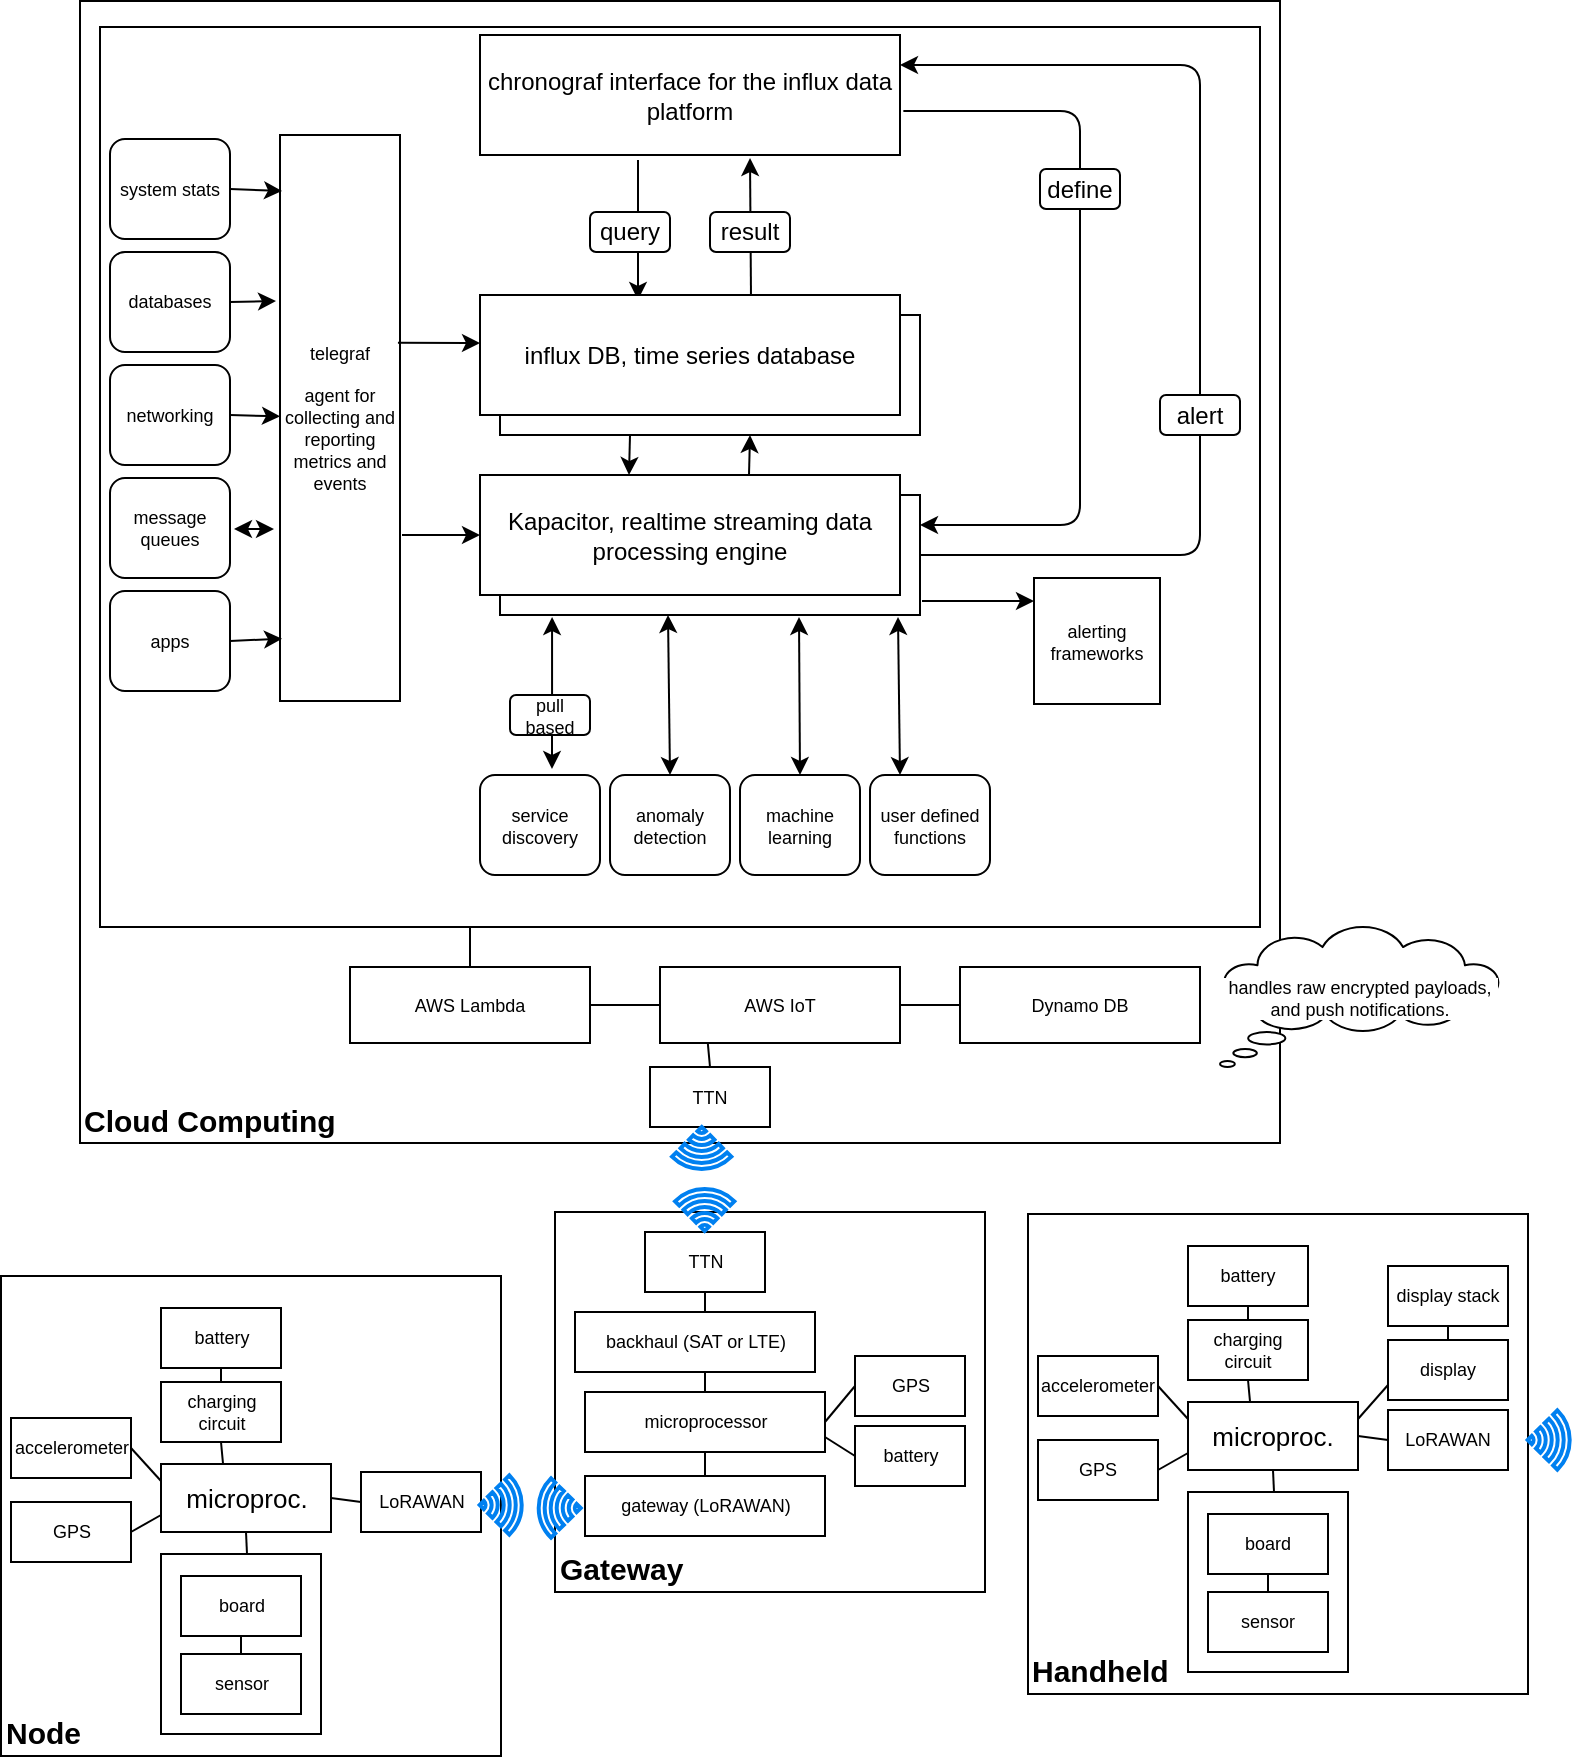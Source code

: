 <mxfile version="10.6.0" type="github"><diagram id="LBfLkd7GAzF2jn_uPN-U" name="Page-1"><mxGraphModel dx="1991" dy="1021" grid="1" gridSize="10" guides="1" tooltips="1" connect="1" arrows="1" fold="1" page="1" pageScale="1" pageWidth="850" pageHeight="1100" background="none" math="0" shadow="0"><root><mxCell id="0"/><mxCell id="1" parent="0"/><mxCell id="Sx4ujpBjZO5DujZO5g5V-101" value="&lt;div style=&quot;text-align: left; font-size: 15px;&quot;&gt;&lt;span style=&quot;font-size: 15px;&quot;&gt;Node&lt;/span&gt;&lt;/div&gt;" style="rounded=0;whiteSpace=wrap;html=1;labelBackgroundColor=#FFFFFF;fillColor=#FFFFFF;fontSize=15;align=left;verticalAlign=bottom;fontStyle=1" vertex="1" parent="1"><mxGeometry x="40.5" y="665" width="250" height="240" as="geometry"/></mxCell><mxCell id="Sx4ujpBjZO5DujZO5g5V-84" value="" style="rounded=0;whiteSpace=wrap;html=1;labelBackgroundColor=#FFFFFF;fillColor=#FFFFFF;fontSize=13;align=center;" vertex="1" parent="1"><mxGeometry x="120.5" y="804" width="80" height="90" as="geometry"/></mxCell><mxCell id="Sx4ujpBjZO5DujZO5g5V-53" value="&lt;font style=&quot;font-size: 15px&quot;&gt;Cloud Computing&lt;/font&gt;" style="rounded=0;whiteSpace=wrap;html=1;labelBackgroundColor=#FFFFFF;fillColor=#FFFFFF;fontSize=13;verticalAlign=bottom;fontStyle=1;align=left;" vertex="1" parent="1"><mxGeometry x="80" y="27.5" width="600" height="571" as="geometry"/></mxCell><mxCell id="Sx4ujpBjZO5DujZO5g5V-77" value="" style="rounded=0;whiteSpace=wrap;html=1;labelBackgroundColor=#FFFFFF;fillColor=#FFFFFF;fontSize=13;" vertex="1" parent="1"><mxGeometry x="90" y="40.5" width="580" height="450" as="geometry"/></mxCell><mxCell id="Sx4ujpBjZO5DujZO5g5V-76" value="&lt;b&gt;&lt;font style=&quot;font-size: 15px&quot;&gt;Gateway&lt;/font&gt;&lt;/b&gt;" style="rounded=0;whiteSpace=wrap;html=1;labelBackgroundColor=#FFFFFF;fillColor=#FFFFFF;fontSize=9;verticalAlign=bottom;align=left;" vertex="1" parent="1"><mxGeometry x="317.5" y="633" width="215" height="190" as="geometry"/></mxCell><mxCell id="Sx4ujpBjZO5DujZO5g5V-21" value="" style="rounded=0;whiteSpace=wrap;html=1;" vertex="1" parent="1"><mxGeometry x="290" y="184.5" width="210" height="60" as="geometry"/></mxCell><mxCell id="Sx4ujpBjZO5DujZO5g5V-20" value="" style="rounded=0;whiteSpace=wrap;html=1;" vertex="1" parent="1"><mxGeometry x="290" y="274.5" width="210" height="60" as="geometry"/></mxCell><mxCell id="Sx4ujpBjZO5DujZO5g5V-3" value="" style="endArrow=classic;html=1;" edge="1" parent="1"><mxGeometry width="50" height="50" relative="1" as="geometry"><mxPoint x="359" y="107" as="sourcePoint"/><mxPoint x="359" y="177" as="targetPoint"/></mxGeometry></mxCell><mxCell id="Sx4ujpBjZO5DujZO5g5V-2" value="query&lt;br&gt;" style="rounded=1;whiteSpace=wrap;html=1;" vertex="1" parent="1"><mxGeometry x="335" y="133" width="40" height="20" as="geometry"/></mxCell><mxCell id="Sx4ujpBjZO5DujZO5g5V-8" value="" style="endArrow=classic;html=1;" edge="1" parent="1"><mxGeometry width="50" height="50" relative="1" as="geometry"><mxPoint x="415.5" y="176" as="sourcePoint"/><mxPoint x="415" y="106" as="targetPoint"/></mxGeometry></mxCell><mxCell id="Sx4ujpBjZO5DujZO5g5V-4" value="result&lt;br&gt;" style="rounded=1;whiteSpace=wrap;html=1;" vertex="1" parent="1"><mxGeometry x="395" y="133" width="40" height="20" as="geometry"/></mxCell><mxCell id="Sx4ujpBjZO5DujZO5g5V-14" value="chronograf interface for the influx data platform" style="rounded=0;whiteSpace=wrap;html=1;" vertex="1" parent="1"><mxGeometry x="280" y="44.5" width="210" height="60" as="geometry"/></mxCell><mxCell id="Sx4ujpBjZO5DujZO5g5V-15" value="influx DB, time series database" style="rounded=0;whiteSpace=wrap;html=1;" vertex="1" parent="1"><mxGeometry x="280" y="174.5" width="210" height="60" as="geometry"/></mxCell><mxCell id="Sx4ujpBjZO5DujZO5g5V-16" value="Kapacitor, realtime streaming data processing engine" style="rounded=0;whiteSpace=wrap;html=1;" vertex="1" parent="1"><mxGeometry x="280" y="264.5" width="210" height="60" as="geometry"/></mxCell><mxCell id="Sx4ujpBjZO5DujZO5g5V-17" value="" style="endArrow=classic;html=1;" edge="1" parent="1"><mxGeometry width="50" height="50" relative="1" as="geometry"><mxPoint x="355" y="244.5" as="sourcePoint"/><mxPoint x="354.5" y="264.5" as="targetPoint"/></mxGeometry></mxCell><mxCell id="Sx4ujpBjZO5DujZO5g5V-18" value="" style="endArrow=classic;html=1;" edge="1" parent="1"><mxGeometry width="50" height="50" relative="1" as="geometry"><mxPoint x="414.5" y="264.5" as="sourcePoint"/><mxPoint x="415" y="244.5" as="targetPoint"/></mxGeometry></mxCell><mxCell id="Sx4ujpBjZO5DujZO5g5V-19" value="" style="endArrow=classic;html=1;exitX=1;exitY=0.5;exitDx=0;exitDy=0;entryX=1;entryY=0.25;entryDx=0;entryDy=0;" edge="1" parent="1" source="Sx4ujpBjZO5DujZO5g5V-20" target="Sx4ujpBjZO5DujZO5g5V-14"><mxGeometry width="50" height="50" relative="1" as="geometry"><mxPoint x="600" y="314.5" as="sourcePoint"/><mxPoint x="650" y="264.5" as="targetPoint"/><Array as="points"><mxPoint x="640" y="304.5"/><mxPoint x="640" y="59.5"/></Array></mxGeometry></mxCell><mxCell id="Sx4ujpBjZO5DujZO5g5V-22" value="alert&lt;br&gt;" style="rounded=1;whiteSpace=wrap;html=1;" vertex="1" parent="1"><mxGeometry x="620" y="224.5" width="40" height="20" as="geometry"/></mxCell><mxCell id="Sx4ujpBjZO5DujZO5g5V-23" value="" style="endArrow=classic;html=1;exitX=1.008;exitY=0.633;exitDx=0;exitDy=0;exitPerimeter=0;entryX=1;entryY=0.25;entryDx=0;entryDy=0;" edge="1" parent="1" source="Sx4ujpBjZO5DujZO5g5V-14" target="Sx4ujpBjZO5DujZO5g5V-20"><mxGeometry width="50" height="50" relative="1" as="geometry"><mxPoint x="370" y="404.5" as="sourcePoint"/><mxPoint x="420" y="354.5" as="targetPoint"/><Array as="points"><mxPoint x="580" y="82.5"/><mxPoint x="580" y="289.5"/></Array></mxGeometry></mxCell><mxCell id="Sx4ujpBjZO5DujZO5g5V-24" value="define&lt;br&gt;" style="rounded=1;whiteSpace=wrap;html=1;" vertex="1" parent="1"><mxGeometry x="560" y="111.5" width="40" height="20" as="geometry"/></mxCell><mxCell id="Sx4ujpBjZO5DujZO5g5V-26" value="" style="endArrow=classic;startArrow=classic;html=1;entryX=0.124;entryY=1.017;entryDx=0;entryDy=0;entryPerimeter=0;" edge="1" parent="1" target="Sx4ujpBjZO5DujZO5g5V-20"><mxGeometry width="50" height="50" relative="1" as="geometry"><mxPoint x="316" y="411.5" as="sourcePoint"/><mxPoint x="330" y="354.5" as="targetPoint"/></mxGeometry></mxCell><mxCell id="Sx4ujpBjZO5DujZO5g5V-27" value="" style="endArrow=classic;startArrow=classic;html=1;entryX=0.124;entryY=1.017;entryDx=0;entryDy=0;entryPerimeter=0;exitX=0.5;exitY=0;exitDx=0;exitDy=0;" edge="1" parent="1" source="Sx4ujpBjZO5DujZO5g5V-32"><mxGeometry width="50" height="50" relative="1" as="geometry"><mxPoint x="374" y="373.5" as="sourcePoint"/><mxPoint x="374" y="334.5" as="targetPoint"/></mxGeometry></mxCell><mxCell id="Sx4ujpBjZO5DujZO5g5V-28" value="" style="endArrow=classic;startArrow=classic;html=1;entryX=0.124;entryY=1.017;entryDx=0;entryDy=0;entryPerimeter=0;exitX=0.5;exitY=0;exitDx=0;exitDy=0;" edge="1" parent="1" source="Sx4ujpBjZO5DujZO5g5V-33"><mxGeometry width="50" height="50" relative="1" as="geometry"><mxPoint x="439.5" y="374.5" as="sourcePoint"/><mxPoint x="439.5" y="335.5" as="targetPoint"/></mxGeometry></mxCell><mxCell id="Sx4ujpBjZO5DujZO5g5V-29" value="" style="endArrow=classic;startArrow=classic;html=1;entryX=0.124;entryY=1.017;entryDx=0;entryDy=0;entryPerimeter=0;exitX=0.25;exitY=0;exitDx=0;exitDy=0;" edge="1" parent="1" source="Sx4ujpBjZO5DujZO5g5V-34"><mxGeometry width="50" height="50" relative="1" as="geometry"><mxPoint x="489" y="374.5" as="sourcePoint"/><mxPoint x="489" y="335.5" as="targetPoint"/></mxGeometry></mxCell><mxCell id="Sx4ujpBjZO5DujZO5g5V-30" value="pull based&lt;br style=&quot;font-size: 9px;&quot;&gt;" style="rounded=1;whiteSpace=wrap;html=1;fontSize=9;" vertex="1" parent="1"><mxGeometry x="295" y="374.5" width="40" height="20" as="geometry"/></mxCell><mxCell id="Sx4ujpBjZO5DujZO5g5V-31" value="service discovery" style="rounded=1;whiteSpace=wrap;html=1;fontSize=9;" vertex="1" parent="1"><mxGeometry x="280" y="414.5" width="60" height="50" as="geometry"/></mxCell><mxCell id="Sx4ujpBjZO5DujZO5g5V-32" value="anomaly detection" style="rounded=1;whiteSpace=wrap;html=1;fontSize=9;" vertex="1" parent="1"><mxGeometry x="345" y="414.5" width="60" height="50" as="geometry"/></mxCell><mxCell id="Sx4ujpBjZO5DujZO5g5V-33" value="machine learning" style="rounded=1;whiteSpace=wrap;html=1;fontSize=9;" vertex="1" parent="1"><mxGeometry x="410" y="414.5" width="60" height="50" as="geometry"/></mxCell><mxCell id="Sx4ujpBjZO5DujZO5g5V-34" value="user defined functions" style="rounded=1;whiteSpace=wrap;html=1;fontSize=9;" vertex="1" parent="1"><mxGeometry x="475" y="414.5" width="60" height="50" as="geometry"/></mxCell><mxCell id="Sx4ujpBjZO5DujZO5g5V-35" value="telegraf&lt;br&gt;&lt;br&gt;agent for collecting and reporting metrics and events&lt;br&gt;" style="rounded=0;whiteSpace=wrap;html=1;fontSize=9;labelBackgroundColor=#FFFFFF;fillColor=#FFFFFF;" vertex="1" parent="1"><mxGeometry x="180" y="94.5" width="60" height="283" as="geometry"/></mxCell><mxCell id="Sx4ujpBjZO5DujZO5g5V-38" value="" style="endArrow=classic;html=1;fontSize=9;entryX=0;entryY=0.4;entryDx=0;entryDy=0;entryPerimeter=0;exitX=0.983;exitY=0.367;exitDx=0;exitDy=0;exitPerimeter=0;" edge="1" parent="1" source="Sx4ujpBjZO5DujZO5g5V-35" target="Sx4ujpBjZO5DujZO5g5V-15"><mxGeometry width="50" height="50" relative="1" as="geometry"><mxPoint x="180" y="534.5" as="sourcePoint"/><mxPoint x="230" y="484.5" as="targetPoint"/></mxGeometry></mxCell><mxCell id="Sx4ujpBjZO5DujZO5g5V-39" value="" style="endArrow=classic;html=1;fontSize=9;" edge="1" parent="1" target="Sx4ujpBjZO5DujZO5g5V-16"><mxGeometry width="50" height="50" relative="1" as="geometry"><mxPoint x="241" y="294.5" as="sourcePoint"/><mxPoint x="277" y="284.5" as="targetPoint"/></mxGeometry></mxCell><mxCell id="Sx4ujpBjZO5DujZO5g5V-41" value="system stats" style="rounded=1;whiteSpace=wrap;html=1;fontSize=9;" vertex="1" parent="1"><mxGeometry x="95" y="96.5" width="60" height="50" as="geometry"/></mxCell><mxCell id="Sx4ujpBjZO5DujZO5g5V-42" value="databases" style="rounded=1;whiteSpace=wrap;html=1;fontSize=9;" vertex="1" parent="1"><mxGeometry x="95" y="153" width="60" height="50" as="geometry"/></mxCell><mxCell id="Sx4ujpBjZO5DujZO5g5V-43" value="networking" style="rounded=1;whiteSpace=wrap;html=1;fontSize=9;" vertex="1" parent="1"><mxGeometry x="95" y="209.5" width="60" height="50" as="geometry"/></mxCell><mxCell id="Sx4ujpBjZO5DujZO5g5V-44" value="message queues" style="rounded=1;whiteSpace=wrap;html=1;fontSize=9;" vertex="1" parent="1"><mxGeometry x="95" y="266" width="60" height="50" as="geometry"/></mxCell><mxCell id="Sx4ujpBjZO5DujZO5g5V-45" value="apps" style="rounded=1;whiteSpace=wrap;html=1;fontSize=9;" vertex="1" parent="1"><mxGeometry x="95" y="322.5" width="60" height="50" as="geometry"/></mxCell><mxCell id="Sx4ujpBjZO5DujZO5g5V-46" value="" style="endArrow=classic;html=1;fontSize=9;exitX=1;exitY=0.5;exitDx=0;exitDy=0;entryX=0.017;entryY=0.099;entryDx=0;entryDy=0;entryPerimeter=0;" edge="1" parent="1" source="Sx4ujpBjZO5DujZO5g5V-41" target="Sx4ujpBjZO5DujZO5g5V-35"><mxGeometry width="50" height="50" relative="1" as="geometry"><mxPoint x="95" y="537.5" as="sourcePoint"/><mxPoint x="145" y="487.5" as="targetPoint"/></mxGeometry></mxCell><mxCell id="Sx4ujpBjZO5DujZO5g5V-47" value="" style="endArrow=classic;html=1;fontSize=9;exitX=1;exitY=0.5;exitDx=0;exitDy=0;" edge="1" parent="1" source="Sx4ujpBjZO5DujZO5g5V-42"><mxGeometry width="50" height="50" relative="1" as="geometry"><mxPoint x="95" y="537.5" as="sourcePoint"/><mxPoint x="178" y="177.5" as="targetPoint"/></mxGeometry></mxCell><mxCell id="Sx4ujpBjZO5DujZO5g5V-48" value="" style="endArrow=classic;html=1;fontSize=9;exitX=1;exitY=0.5;exitDx=0;exitDy=0;" edge="1" parent="1" source="Sx4ujpBjZO5DujZO5g5V-43" target="Sx4ujpBjZO5DujZO5g5V-35"><mxGeometry width="50" height="50" relative="1" as="geometry"><mxPoint x="95" y="537.5" as="sourcePoint"/><mxPoint x="145" y="487.5" as="targetPoint"/></mxGeometry></mxCell><mxCell id="Sx4ujpBjZO5DujZO5g5V-49" value="" style="endArrow=classic;startArrow=classic;html=1;fontSize=9;entryX=1;entryY=0.5;entryDx=0;entryDy=0;" edge="1" parent="1"><mxGeometry width="50" height="50" relative="1" as="geometry"><mxPoint x="177" y="291.5" as="sourcePoint"/><mxPoint x="157" y="291.5" as="targetPoint"/></mxGeometry></mxCell><mxCell id="Sx4ujpBjZO5DujZO5g5V-50" value="" style="endArrow=classic;html=1;fontSize=9;exitX=1;exitY=0.5;exitDx=0;exitDy=0;entryX=0.017;entryY=0.89;entryDx=0;entryDy=0;entryPerimeter=0;" edge="1" parent="1" source="Sx4ujpBjZO5DujZO5g5V-45" target="Sx4ujpBjZO5DujZO5g5V-35"><mxGeometry width="50" height="50" relative="1" as="geometry"><mxPoint x="95" y="537.5" as="sourcePoint"/><mxPoint x="145" y="487.5" as="targetPoint"/></mxGeometry></mxCell><mxCell id="Sx4ujpBjZO5DujZO5g5V-51" value="alerting frameworks" style="whiteSpace=wrap;html=1;aspect=fixed;labelBackgroundColor=#FFFFFF;fillColor=#FFFFFF;fontSize=9;" vertex="1" parent="1"><mxGeometry x="557" y="316" width="63" height="63" as="geometry"/></mxCell><mxCell id="Sx4ujpBjZO5DujZO5g5V-52" value="" style="endArrow=classic;html=1;fontSize=9;" edge="1" parent="1"><mxGeometry width="50" height="50" relative="1" as="geometry"><mxPoint x="501" y="327.5" as="sourcePoint"/><mxPoint x="557" y="327.5" as="targetPoint"/></mxGeometry></mxCell><mxCell id="Sx4ujpBjZO5DujZO5g5V-54" value="AWS Lambda" style="rounded=0;whiteSpace=wrap;html=1;labelBackgroundColor=#FFFFFF;fillColor=#FFFFFF;fontSize=9;" vertex="1" parent="1"><mxGeometry x="215" y="510.5" width="120" height="38" as="geometry"/></mxCell><mxCell id="Sx4ujpBjZO5DujZO5g5V-55" value="AWS IoT" style="rounded=0;whiteSpace=wrap;html=1;labelBackgroundColor=#FFFFFF;fillColor=#FFFFFF;fontSize=9;" vertex="1" parent="1"><mxGeometry x="370" y="510.5" width="120" height="38" as="geometry"/></mxCell><mxCell id="Sx4ujpBjZO5DujZO5g5V-56" value="Dynamo DB" style="rounded=0;whiteSpace=wrap;html=1;labelBackgroundColor=#FFFFFF;fillColor=#FFFFFF;fontSize=9;" vertex="1" parent="1"><mxGeometry x="520" y="510.5" width="120" height="38" as="geometry"/></mxCell><mxCell id="Sx4ujpBjZO5DujZO5g5V-57" value="" style="endArrow=none;html=1;fontSize=9;entryX=0.5;entryY=0;entryDx=0;entryDy=0;" edge="1" parent="1" target="Sx4ujpBjZO5DujZO5g5V-54"><mxGeometry width="50" height="50" relative="1" as="geometry"><mxPoint x="275" y="490.5" as="sourcePoint"/><mxPoint x="140" y="590.5" as="targetPoint"/></mxGeometry></mxCell><mxCell id="Sx4ujpBjZO5DujZO5g5V-58" value="" style="endArrow=none;html=1;fontSize=9;entryX=0;entryY=0.5;entryDx=0;entryDy=0;exitX=1;exitY=0.5;exitDx=0;exitDy=0;" edge="1" parent="1" source="Sx4ujpBjZO5DujZO5g5V-54" target="Sx4ujpBjZO5DujZO5g5V-55"><mxGeometry width="50" height="50" relative="1" as="geometry"><mxPoint x="90" y="640.5" as="sourcePoint"/><mxPoint x="140" y="590.5" as="targetPoint"/></mxGeometry></mxCell><mxCell id="Sx4ujpBjZO5DujZO5g5V-59" value="" style="endArrow=none;html=1;fontSize=9;entryX=0;entryY=0.5;entryDx=0;entryDy=0;exitX=1;exitY=0.5;exitDx=0;exitDy=0;" edge="1" parent="1" source="Sx4ujpBjZO5DujZO5g5V-55" target="Sx4ujpBjZO5DujZO5g5V-56"><mxGeometry width="50" height="50" relative="1" as="geometry"><mxPoint x="90" y="640.5" as="sourcePoint"/><mxPoint x="140" y="590.5" as="targetPoint"/></mxGeometry></mxCell><mxCell id="Sx4ujpBjZO5DujZO5g5V-60" value="TTN" style="rounded=0;whiteSpace=wrap;html=1;labelBackgroundColor=#FFFFFF;fillColor=#FFFFFF;fontSize=9;" vertex="1" parent="1"><mxGeometry x="365" y="560.5" width="60" height="30" as="geometry"/></mxCell><mxCell id="Sx4ujpBjZO5DujZO5g5V-61" value="" style="endArrow=none;html=1;fontSize=9;entryX=0.5;entryY=0;entryDx=0;entryDy=0;exitX=0.199;exitY=0.996;exitDx=0;exitDy=0;exitPerimeter=0;" edge="1" parent="1" source="Sx4ujpBjZO5DujZO5g5V-55" target="Sx4ujpBjZO5DujZO5g5V-60"><mxGeometry width="50" height="50" relative="1" as="geometry"><mxPoint x="90" y="710.5" as="sourcePoint"/><mxPoint x="140" y="660.5" as="targetPoint"/></mxGeometry></mxCell><mxCell id="Sx4ujpBjZO5DujZO5g5V-62" value="handles raw encrypted payloads, and push notifications." style="whiteSpace=wrap;html=1;shape=mxgraph.basic.cloud_callout;labelBackgroundColor=#FFFFFF;fillColor=#FFFFFF;fontSize=9;" vertex="1" parent="1"><mxGeometry x="650" y="490.5" width="140" height="70" as="geometry"/></mxCell><mxCell id="Sx4ujpBjZO5DujZO5g5V-63" value="TTN" style="rounded=0;whiteSpace=wrap;html=1;labelBackgroundColor=#FFFFFF;fillColor=#FFFFFF;fontSize=9;" vertex="1" parent="1"><mxGeometry x="362.5" y="643" width="60" height="30" as="geometry"/></mxCell><mxCell id="Sx4ujpBjZO5DujZO5g5V-66" value="microprocessor" style="rounded=0;whiteSpace=wrap;html=1;labelBackgroundColor=#FFFFFF;fillColor=#FFFFFF;fontSize=9;" vertex="1" parent="1"><mxGeometry x="332.5" y="723" width="120" height="30" as="geometry"/></mxCell><mxCell id="Sx4ujpBjZO5DujZO5g5V-67" value="GPS" style="rounded=0;whiteSpace=wrap;html=1;labelBackgroundColor=#FFFFFF;fillColor=#FFFFFF;fontSize=9;" vertex="1" parent="1"><mxGeometry x="467.5" y="705" width="55" height="30" as="geometry"/></mxCell><mxCell id="Sx4ujpBjZO5DujZO5g5V-68" value="gateway (LoRAWAN)" style="rounded=0;whiteSpace=wrap;html=1;labelBackgroundColor=#FFFFFF;fillColor=#FFFFFF;fontSize=9;" vertex="1" parent="1"><mxGeometry x="332.5" y="765" width="120" height="30" as="geometry"/></mxCell><mxCell id="Sx4ujpBjZO5DujZO5g5V-70" value="battery" style="rounded=0;whiteSpace=wrap;html=1;labelBackgroundColor=#FFFFFF;fillColor=#FFFFFF;fontSize=9;" vertex="1" parent="1"><mxGeometry x="467.5" y="740" width="55" height="30" as="geometry"/></mxCell><mxCell id="Sx4ujpBjZO5DujZO5g5V-71" value="" style="endArrow=none;html=1;fontSize=9;entryX=0.5;entryY=0;entryDx=0;entryDy=0;exitX=0.5;exitY=1;exitDx=0;exitDy=0;" edge="1" parent="1" source="Sx4ujpBjZO5DujZO5g5V-63" target="Sx4ujpBjZO5DujZO5g5V-66"><mxGeometry width="50" height="50" relative="1" as="geometry"><mxPoint x="52.5" y="905" as="sourcePoint"/><mxPoint x="102.5" y="855" as="targetPoint"/></mxGeometry></mxCell><mxCell id="Sx4ujpBjZO5DujZO5g5V-72" value="" style="endArrow=none;html=1;fontSize=9;entryX=0.5;entryY=0;entryDx=0;entryDy=0;exitX=0.5;exitY=1;exitDx=0;exitDy=0;" edge="1" parent="1" source="Sx4ujpBjZO5DujZO5g5V-66" target="Sx4ujpBjZO5DujZO5g5V-68"><mxGeometry width="50" height="50" relative="1" as="geometry"><mxPoint x="52.5" y="905" as="sourcePoint"/><mxPoint x="102.5" y="855" as="targetPoint"/></mxGeometry></mxCell><mxCell id="Sx4ujpBjZO5DujZO5g5V-74" value="" style="endArrow=none;html=1;fontSize=9;entryX=0;entryY=0.5;entryDx=0;entryDy=0;exitX=1;exitY=0.5;exitDx=0;exitDy=0;" edge="1" parent="1" source="Sx4ujpBjZO5DujZO5g5V-66" target="Sx4ujpBjZO5DujZO5g5V-67"><mxGeometry width="50" height="50" relative="1" as="geometry"><mxPoint x="52.5" y="905" as="sourcePoint"/><mxPoint x="102.5" y="855" as="targetPoint"/></mxGeometry></mxCell><mxCell id="Sx4ujpBjZO5DujZO5g5V-75" value="" style="endArrow=none;html=1;fontSize=9;entryX=0;entryY=0.5;entryDx=0;entryDy=0;exitX=1;exitY=0.75;exitDx=0;exitDy=0;" edge="1" parent="1" source="Sx4ujpBjZO5DujZO5g5V-66" target="Sx4ujpBjZO5DujZO5g5V-70"><mxGeometry width="50" height="50" relative="1" as="geometry"><mxPoint x="52.5" y="905" as="sourcePoint"/><mxPoint x="102.5" y="855" as="targetPoint"/></mxGeometry></mxCell><mxCell id="Sx4ujpBjZO5DujZO5g5V-78" value="" style="html=1;verticalLabelPosition=bottom;align=center;labelBackgroundColor=#ffffff;verticalAlign=top;strokeWidth=2;strokeColor=#0080F0;fillColor=#ffffff;shadow=0;dashed=0;shape=mxgraph.ios7.icons.wifi;fontSize=13;" vertex="1" parent="1"><mxGeometry x="377.5" y="621.5" width="29.7" height="21" as="geometry"/></mxCell><mxCell id="Sx4ujpBjZO5DujZO5g5V-79" value="" style="html=1;verticalLabelPosition=bottom;align=center;labelBackgroundColor=#ffffff;verticalAlign=top;strokeWidth=2;strokeColor=#0080F0;fillColor=#ffffff;shadow=0;dashed=0;shape=mxgraph.ios7.icons.wifi;fontSize=13;rotation=-180;" vertex="1" parent="1"><mxGeometry x="376" y="590.5" width="29.7" height="21" as="geometry"/></mxCell><mxCell id="Sx4ujpBjZO5DujZO5g5V-80" value="microproc.&lt;div style=&quot;text-align: center&quot;&gt;&lt;/div&gt;" style="rounded=0;whiteSpace=wrap;html=1;labelBackgroundColor=#FFFFFF;fillColor=#FFFFFF;fontSize=13;align=center;" vertex="1" parent="1"><mxGeometry x="120.5" y="759" width="85" height="34" as="geometry"/></mxCell><mxCell id="Sx4ujpBjZO5DujZO5g5V-81" value="GPS" style="rounded=0;whiteSpace=wrap;html=1;labelBackgroundColor=#FFFFFF;fillColor=#FFFFFF;fontSize=9;" vertex="1" parent="1"><mxGeometry x="45.5" y="778" width="60" height="30" as="geometry"/></mxCell><mxCell id="Sx4ujpBjZO5DujZO5g5V-82" value="sensor" style="rounded=0;whiteSpace=wrap;html=1;labelBackgroundColor=#FFFFFF;fillColor=#FFFFFF;fontSize=9;" vertex="1" parent="1"><mxGeometry x="130.5" y="854" width="60" height="30" as="geometry"/></mxCell><mxCell id="Sx4ujpBjZO5DujZO5g5V-83" value="board" style="rounded=0;whiteSpace=wrap;html=1;labelBackgroundColor=#FFFFFF;fillColor=#FFFFFF;fontSize=9;" vertex="1" parent="1"><mxGeometry x="130.5" y="815" width="60" height="30" as="geometry"/></mxCell><mxCell id="Sx4ujpBjZO5DujZO5g5V-85" value="LoRAWAN" style="rounded=0;whiteSpace=wrap;html=1;labelBackgroundColor=#FFFFFF;fillColor=#FFFFFF;fontSize=9;" vertex="1" parent="1"><mxGeometry x="220.5" y="763" width="60" height="30" as="geometry"/></mxCell><mxCell id="Sx4ujpBjZO5DujZO5g5V-86" value="" style="html=1;verticalLabelPosition=bottom;align=center;labelBackgroundColor=#ffffff;verticalAlign=top;strokeWidth=2;strokeColor=#0080F0;fillColor=#ffffff;shadow=0;dashed=0;shape=mxgraph.ios7.icons.wifi;fontSize=13;rotation=90;" vertex="1" parent="1"><mxGeometry x="275.5" y="769" width="29.7" height="21" as="geometry"/></mxCell><mxCell id="Sx4ujpBjZO5DujZO5g5V-87" value="" style="html=1;verticalLabelPosition=bottom;align=center;labelBackgroundColor=#ffffff;verticalAlign=top;strokeWidth=2;strokeColor=#0080F0;fillColor=#ffffff;shadow=0;dashed=0;shape=mxgraph.ios7.icons.wifi;fontSize=13;rotation=-90;" vertex="1" parent="1"><mxGeometry x="305" y="770.5" width="29.7" height="21" as="geometry"/></mxCell><mxCell id="Sx4ujpBjZO5DujZO5g5V-69" value="backhaul (SAT or LTE)" style="rounded=0;whiteSpace=wrap;html=1;labelBackgroundColor=#FFFFFF;fillColor=#FFFFFF;fontSize=9;" vertex="1" parent="1"><mxGeometry x="327.5" y="683" width="120" height="30" as="geometry"/></mxCell><mxCell id="Sx4ujpBjZO5DujZO5g5V-90" value="accelerometer" style="rounded=0;whiteSpace=wrap;html=1;labelBackgroundColor=#FFFFFF;fillColor=#FFFFFF;fontSize=9;" vertex="1" parent="1"><mxGeometry x="45.5" y="736" width="60" height="30" as="geometry"/></mxCell><mxCell id="Sx4ujpBjZO5DujZO5g5V-91" value="battery" style="rounded=0;whiteSpace=wrap;html=1;labelBackgroundColor=#FFFFFF;fillColor=#FFFFFF;fontSize=9;" vertex="1" parent="1"><mxGeometry x="120.5" y="681" width="60" height="30" as="geometry"/></mxCell><mxCell id="Sx4ujpBjZO5DujZO5g5V-92" value="charging circuit" style="rounded=0;whiteSpace=wrap;html=1;labelBackgroundColor=#FFFFFF;fillColor=#FFFFFF;fontSize=9;" vertex="1" parent="1"><mxGeometry x="120.5" y="718" width="60" height="30" as="geometry"/></mxCell><mxCell id="Sx4ujpBjZO5DujZO5g5V-93" value="" style="endArrow=none;html=1;fontSize=13;entryX=0.5;entryY=0;entryDx=0;entryDy=0;exitX=0.5;exitY=1;exitDx=0;exitDy=0;" edge="1" parent="1" source="Sx4ujpBjZO5DujZO5g5V-83" target="Sx4ujpBjZO5DujZO5g5V-82"><mxGeometry width="50" height="50" relative="1" as="geometry"><mxPoint x="50.5" y="965" as="sourcePoint"/><mxPoint x="100.5" y="915" as="targetPoint"/></mxGeometry></mxCell><mxCell id="Sx4ujpBjZO5DujZO5g5V-94" value="" style="endArrow=none;html=1;fontSize=13;entryX=0.5;entryY=1;entryDx=0;entryDy=0;" edge="1" parent="1" target="Sx4ujpBjZO5DujZO5g5V-80"><mxGeometry width="50" height="50" relative="1" as="geometry"><mxPoint x="163.5" y="804" as="sourcePoint"/><mxPoint x="100.5" y="915" as="targetPoint"/></mxGeometry></mxCell><mxCell id="Sx4ujpBjZO5DujZO5g5V-96" value="" style="endArrow=none;html=1;fontSize=13;entryX=1;entryY=0.5;entryDx=0;entryDy=0;exitX=0;exitY=0.75;exitDx=0;exitDy=0;" edge="1" parent="1" source="Sx4ujpBjZO5DujZO5g5V-80" target="Sx4ujpBjZO5DujZO5g5V-81"><mxGeometry width="50" height="50" relative="1" as="geometry"><mxPoint x="50.5" y="965" as="sourcePoint"/><mxPoint x="100.5" y="915" as="targetPoint"/></mxGeometry></mxCell><mxCell id="Sx4ujpBjZO5DujZO5g5V-97" value="" style="endArrow=none;html=1;fontSize=13;entryX=1;entryY=0.5;entryDx=0;entryDy=0;exitX=0;exitY=0.25;exitDx=0;exitDy=0;" edge="1" parent="1" source="Sx4ujpBjZO5DujZO5g5V-80" target="Sx4ujpBjZO5DujZO5g5V-90"><mxGeometry width="50" height="50" relative="1" as="geometry"><mxPoint x="50.5" y="965" as="sourcePoint"/><mxPoint x="100.5" y="915" as="targetPoint"/></mxGeometry></mxCell><mxCell id="Sx4ujpBjZO5DujZO5g5V-98" value="" style="endArrow=none;html=1;fontSize=13;entryX=0.5;entryY=1;entryDx=0;entryDy=0;exitX=0.365;exitY=0;exitDx=0;exitDy=0;exitPerimeter=0;" edge="1" parent="1" source="Sx4ujpBjZO5DujZO5g5V-80" target="Sx4ujpBjZO5DujZO5g5V-92"><mxGeometry width="50" height="50" relative="1" as="geometry"><mxPoint x="50.5" y="965" as="sourcePoint"/><mxPoint x="100.5" y="915" as="targetPoint"/></mxGeometry></mxCell><mxCell id="Sx4ujpBjZO5DujZO5g5V-99" value="" style="endArrow=none;html=1;fontSize=13;entryX=0.5;entryY=1;entryDx=0;entryDy=0;exitX=0.5;exitY=0;exitDx=0;exitDy=0;" edge="1" parent="1" source="Sx4ujpBjZO5DujZO5g5V-92" target="Sx4ujpBjZO5DujZO5g5V-91"><mxGeometry width="50" height="50" relative="1" as="geometry"><mxPoint x="50.5" y="965" as="sourcePoint"/><mxPoint x="100.5" y="915" as="targetPoint"/></mxGeometry></mxCell><mxCell id="Sx4ujpBjZO5DujZO5g5V-100" value="" style="endArrow=none;html=1;fontSize=13;entryX=0;entryY=0.5;entryDx=0;entryDy=0;exitX=1;exitY=0.5;exitDx=0;exitDy=0;" edge="1" parent="1" source="Sx4ujpBjZO5DujZO5g5V-80" target="Sx4ujpBjZO5DujZO5g5V-85"><mxGeometry width="50" height="50" relative="1" as="geometry"><mxPoint x="50.5" y="965" as="sourcePoint"/><mxPoint x="100.5" y="915" as="targetPoint"/></mxGeometry></mxCell><mxCell id="Sx4ujpBjZO5DujZO5g5V-102" value="&lt;div style=&quot;text-align: left ; font-size: 15px&quot;&gt;&lt;span style=&quot;font-size: 15px&quot;&gt;Handheld&lt;/span&gt;&lt;/div&gt;" style="rounded=0;whiteSpace=wrap;html=1;labelBackgroundColor=#FFFFFF;fillColor=#FFFFFF;fontSize=15;align=left;verticalAlign=bottom;fontStyle=1" vertex="1" parent="1"><mxGeometry x="554" y="634" width="250" height="240" as="geometry"/></mxCell><mxCell id="Sx4ujpBjZO5DujZO5g5V-103" value="" style="rounded=0;whiteSpace=wrap;html=1;labelBackgroundColor=#FFFFFF;fillColor=#FFFFFF;fontSize=13;align=center;" vertex="1" parent="1"><mxGeometry x="634" y="773" width="80" height="90" as="geometry"/></mxCell><mxCell id="Sx4ujpBjZO5DujZO5g5V-104" value="microproc.&lt;div style=&quot;text-align: center&quot;&gt;&lt;/div&gt;" style="rounded=0;whiteSpace=wrap;html=1;labelBackgroundColor=#FFFFFF;fillColor=#FFFFFF;fontSize=13;align=center;" vertex="1" parent="1"><mxGeometry x="634" y="728" width="85" height="34" as="geometry"/></mxCell><mxCell id="Sx4ujpBjZO5DujZO5g5V-105" value="GPS" style="rounded=0;whiteSpace=wrap;html=1;labelBackgroundColor=#FFFFFF;fillColor=#FFFFFF;fontSize=9;" vertex="1" parent="1"><mxGeometry x="559" y="747" width="60" height="30" as="geometry"/></mxCell><mxCell id="Sx4ujpBjZO5DujZO5g5V-106" value="sensor" style="rounded=0;whiteSpace=wrap;html=1;labelBackgroundColor=#FFFFFF;fillColor=#FFFFFF;fontSize=9;" vertex="1" parent="1"><mxGeometry x="644" y="823" width="60" height="30" as="geometry"/></mxCell><mxCell id="Sx4ujpBjZO5DujZO5g5V-107" value="board" style="rounded=0;whiteSpace=wrap;html=1;labelBackgroundColor=#FFFFFF;fillColor=#FFFFFF;fontSize=9;" vertex="1" parent="1"><mxGeometry x="644" y="784" width="60" height="30" as="geometry"/></mxCell><mxCell id="Sx4ujpBjZO5DujZO5g5V-108" value="LoRAWAN" style="rounded=0;whiteSpace=wrap;html=1;labelBackgroundColor=#FFFFFF;fillColor=#FFFFFF;fontSize=9;" vertex="1" parent="1"><mxGeometry x="734" y="732" width="60" height="30" as="geometry"/></mxCell><mxCell id="Sx4ujpBjZO5DujZO5g5V-109" value="" style="html=1;verticalLabelPosition=bottom;align=center;labelBackgroundColor=#ffffff;verticalAlign=top;strokeWidth=2;strokeColor=#0080F0;fillColor=#ffffff;shadow=0;dashed=0;shape=mxgraph.ios7.icons.wifi;fontSize=13;rotation=90;" vertex="1" parent="1"><mxGeometry x="799.5" y="736.5" width="29.7" height="21" as="geometry"/></mxCell><mxCell id="Sx4ujpBjZO5DujZO5g5V-110" value="accelerometer" style="rounded=0;whiteSpace=wrap;html=1;labelBackgroundColor=#FFFFFF;fillColor=#FFFFFF;fontSize=9;" vertex="1" parent="1"><mxGeometry x="559" y="705" width="60" height="30" as="geometry"/></mxCell><mxCell id="Sx4ujpBjZO5DujZO5g5V-111" value="battery" style="rounded=0;whiteSpace=wrap;html=1;labelBackgroundColor=#FFFFFF;fillColor=#FFFFFF;fontSize=9;" vertex="1" parent="1"><mxGeometry x="634" y="650" width="60" height="30" as="geometry"/></mxCell><mxCell id="Sx4ujpBjZO5DujZO5g5V-112" value="charging circuit" style="rounded=0;whiteSpace=wrap;html=1;labelBackgroundColor=#FFFFFF;fillColor=#FFFFFF;fontSize=9;" vertex="1" parent="1"><mxGeometry x="634" y="687" width="60" height="30" as="geometry"/></mxCell><mxCell id="Sx4ujpBjZO5DujZO5g5V-113" value="" style="endArrow=none;html=1;fontSize=13;entryX=0.5;entryY=0;entryDx=0;entryDy=0;exitX=0.5;exitY=1;exitDx=0;exitDy=0;" edge="1" source="Sx4ujpBjZO5DujZO5g5V-107" target="Sx4ujpBjZO5DujZO5g5V-106" parent="1"><mxGeometry width="50" height="50" relative="1" as="geometry"><mxPoint x="564" y="934" as="sourcePoint"/><mxPoint x="614" y="884" as="targetPoint"/></mxGeometry></mxCell><mxCell id="Sx4ujpBjZO5DujZO5g5V-114" value="" style="endArrow=none;html=1;fontSize=13;entryX=0.5;entryY=1;entryDx=0;entryDy=0;" edge="1" target="Sx4ujpBjZO5DujZO5g5V-104" parent="1"><mxGeometry width="50" height="50" relative="1" as="geometry"><mxPoint x="677" y="773" as="sourcePoint"/><mxPoint x="614" y="884" as="targetPoint"/></mxGeometry></mxCell><mxCell id="Sx4ujpBjZO5DujZO5g5V-115" value="" style="endArrow=none;html=1;fontSize=13;entryX=1;entryY=0.5;entryDx=0;entryDy=0;exitX=0;exitY=0.75;exitDx=0;exitDy=0;" edge="1" source="Sx4ujpBjZO5DujZO5g5V-104" target="Sx4ujpBjZO5DujZO5g5V-105" parent="1"><mxGeometry width="50" height="50" relative="1" as="geometry"><mxPoint x="564" y="934" as="sourcePoint"/><mxPoint x="614" y="884" as="targetPoint"/></mxGeometry></mxCell><mxCell id="Sx4ujpBjZO5DujZO5g5V-116" value="" style="endArrow=none;html=1;fontSize=13;entryX=1;entryY=0.5;entryDx=0;entryDy=0;exitX=0;exitY=0.25;exitDx=0;exitDy=0;" edge="1" source="Sx4ujpBjZO5DujZO5g5V-104" target="Sx4ujpBjZO5DujZO5g5V-110" parent="1"><mxGeometry width="50" height="50" relative="1" as="geometry"><mxPoint x="564" y="934" as="sourcePoint"/><mxPoint x="614" y="884" as="targetPoint"/></mxGeometry></mxCell><mxCell id="Sx4ujpBjZO5DujZO5g5V-117" value="" style="endArrow=none;html=1;fontSize=13;entryX=0.5;entryY=1;entryDx=0;entryDy=0;exitX=0.365;exitY=0;exitDx=0;exitDy=0;exitPerimeter=0;" edge="1" source="Sx4ujpBjZO5DujZO5g5V-104" target="Sx4ujpBjZO5DujZO5g5V-112" parent="1"><mxGeometry width="50" height="50" relative="1" as="geometry"><mxPoint x="564" y="934" as="sourcePoint"/><mxPoint x="614" y="884" as="targetPoint"/></mxGeometry></mxCell><mxCell id="Sx4ujpBjZO5DujZO5g5V-118" value="" style="endArrow=none;html=1;fontSize=13;entryX=0.5;entryY=1;entryDx=0;entryDy=0;exitX=0.5;exitY=0;exitDx=0;exitDy=0;" edge="1" source="Sx4ujpBjZO5DujZO5g5V-112" target="Sx4ujpBjZO5DujZO5g5V-111" parent="1"><mxGeometry width="50" height="50" relative="1" as="geometry"><mxPoint x="564" y="934" as="sourcePoint"/><mxPoint x="614" y="884" as="targetPoint"/></mxGeometry></mxCell><mxCell id="Sx4ujpBjZO5DujZO5g5V-119" value="" style="endArrow=none;html=1;fontSize=13;entryX=0;entryY=0.5;entryDx=0;entryDy=0;exitX=1;exitY=0.5;exitDx=0;exitDy=0;" edge="1" source="Sx4ujpBjZO5DujZO5g5V-104" target="Sx4ujpBjZO5DujZO5g5V-108" parent="1"><mxGeometry width="50" height="50" relative="1" as="geometry"><mxPoint x="564" y="934" as="sourcePoint"/><mxPoint x="614" y="884" as="targetPoint"/></mxGeometry></mxCell><mxCell id="Sx4ujpBjZO5DujZO5g5V-120" value="display" style="rounded=0;whiteSpace=wrap;html=1;labelBackgroundColor=#FFFFFF;fillColor=#FFFFFF;fontSize=9;" vertex="1" parent="1"><mxGeometry x="734" y="697" width="60" height="30" as="geometry"/></mxCell><mxCell id="Sx4ujpBjZO5DujZO5g5V-121" value="display stack" style="rounded=0;whiteSpace=wrap;html=1;labelBackgroundColor=#FFFFFF;fillColor=#FFFFFF;fontSize=9;" vertex="1" parent="1"><mxGeometry x="734" y="660" width="60" height="30" as="geometry"/></mxCell><mxCell id="Sx4ujpBjZO5DujZO5g5V-122" value="" style="endArrow=none;html=1;fontSize=15;entryX=0.5;entryY=1;entryDx=0;entryDy=0;exitX=0.5;exitY=0;exitDx=0;exitDy=0;" edge="1" parent="1" source="Sx4ujpBjZO5DujZO5g5V-120" target="Sx4ujpBjZO5DujZO5g5V-121"><mxGeometry width="50" height="50" relative="1" as="geometry"><mxPoint x="274" y="945" as="sourcePoint"/><mxPoint x="324" y="895" as="targetPoint"/></mxGeometry></mxCell><mxCell id="Sx4ujpBjZO5DujZO5g5V-123" value="" style="endArrow=none;html=1;fontSize=15;entryX=0;entryY=0.75;entryDx=0;entryDy=0;exitX=1;exitY=0.25;exitDx=0;exitDy=0;" edge="1" parent="1" source="Sx4ujpBjZO5DujZO5g5V-104" target="Sx4ujpBjZO5DujZO5g5V-120"><mxGeometry width="50" height="50" relative="1" as="geometry"><mxPoint x="274" y="945" as="sourcePoint"/><mxPoint x="324" y="895" as="targetPoint"/></mxGeometry></mxCell></root></mxGraphModel></diagram></mxfile>